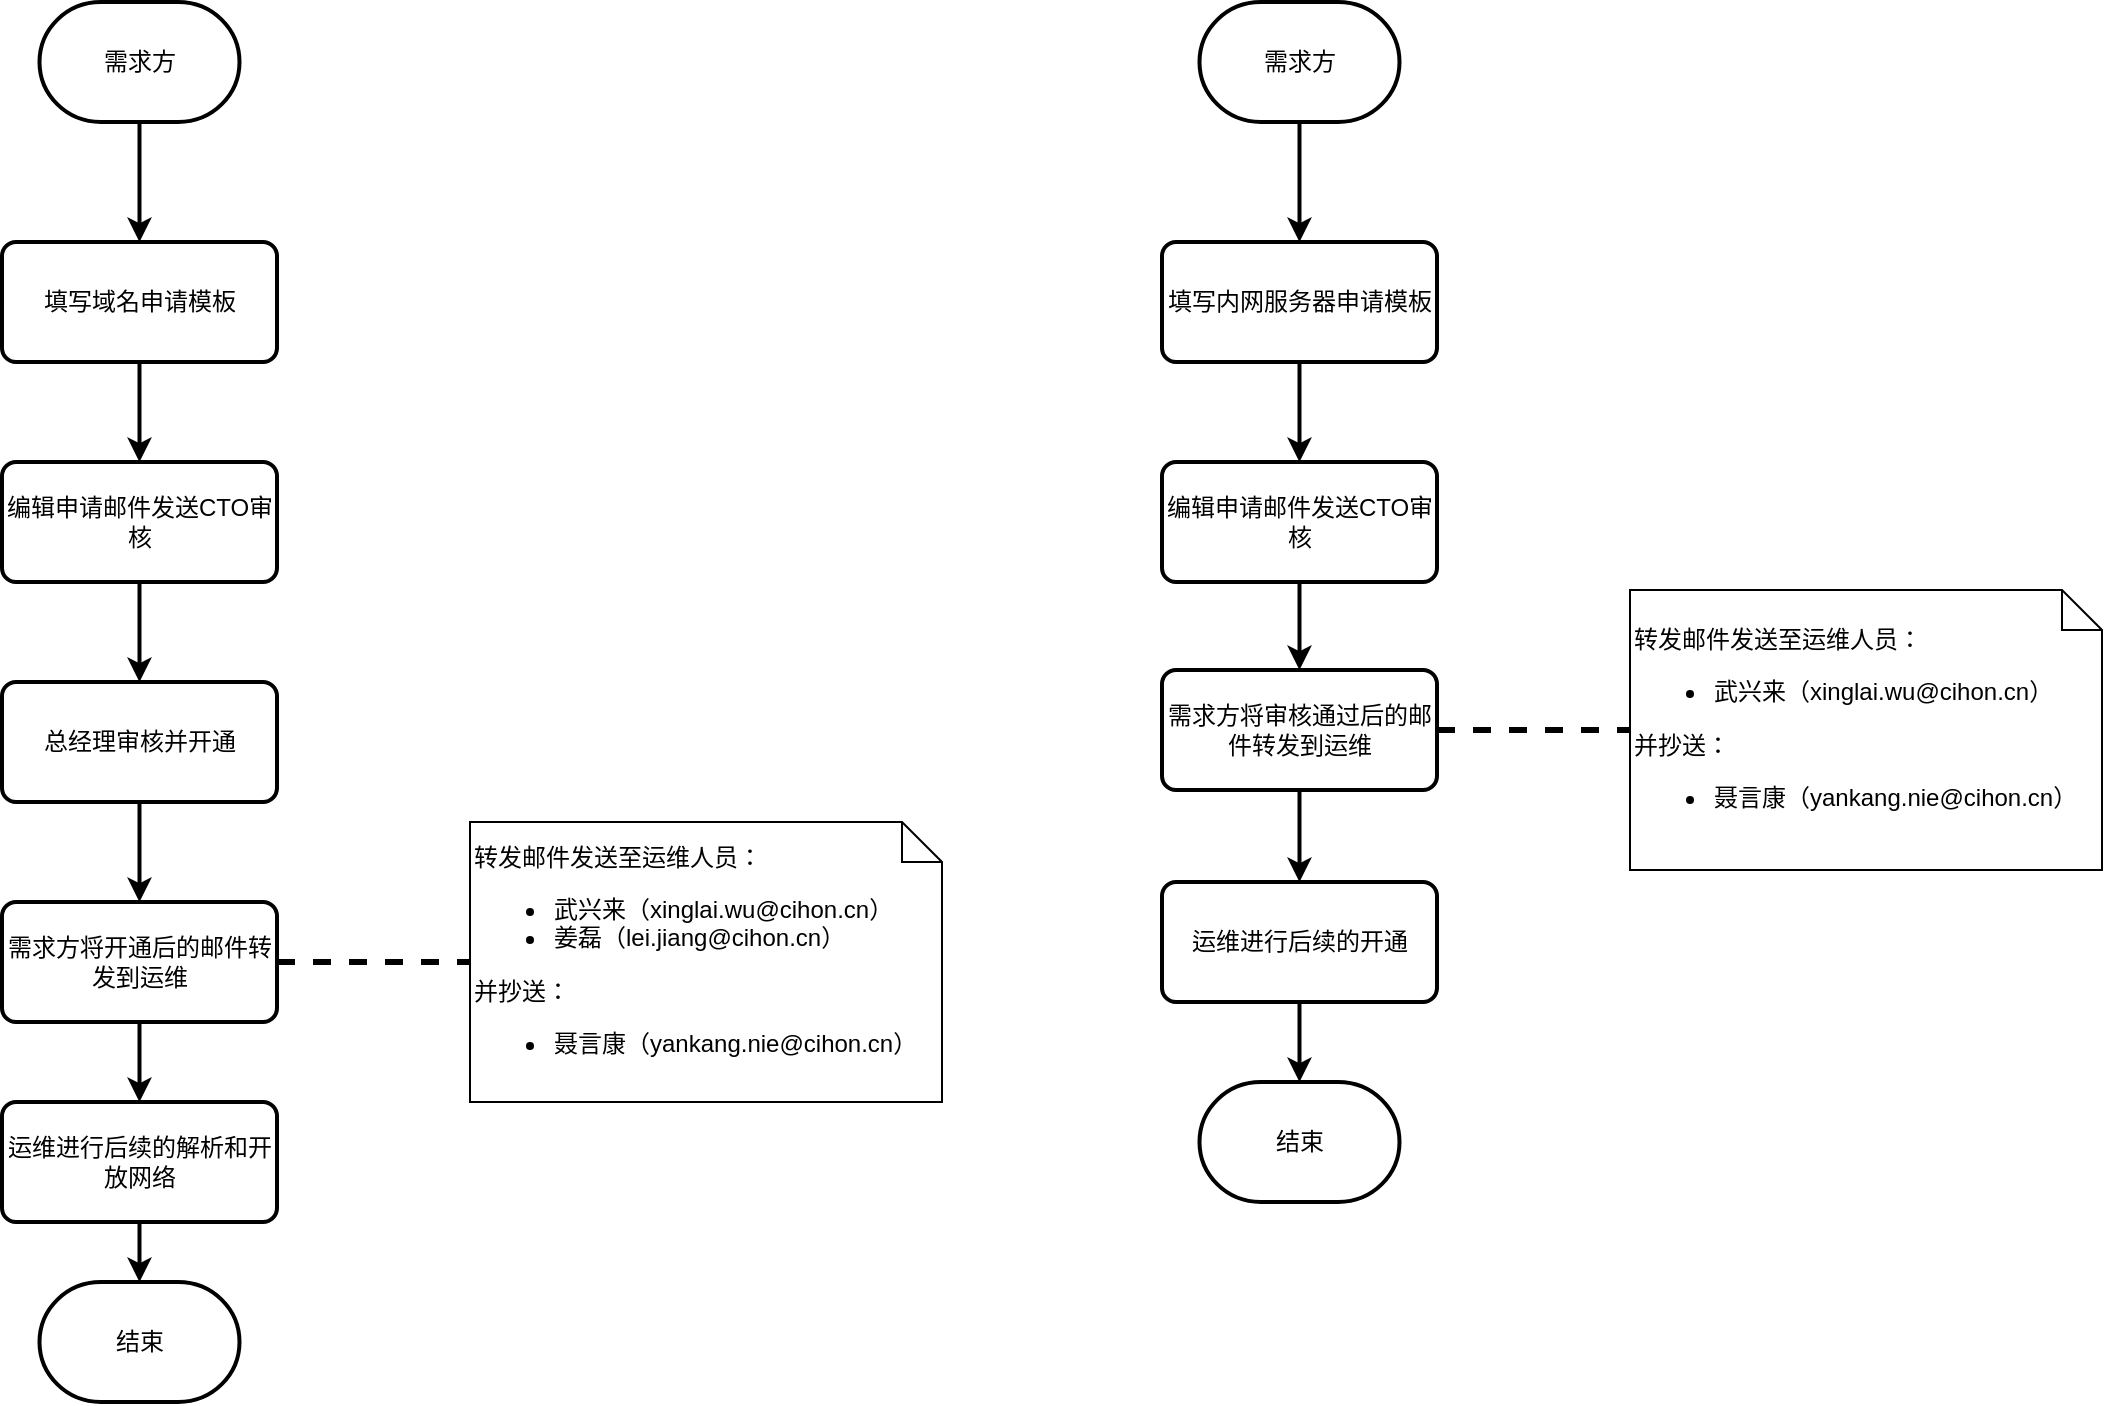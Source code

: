 <mxfile version="22.1.11" type="github">
  <diagram name="Page-1" id="Uionjew20fTVWsWUvyCe">
    <mxGraphModel dx="1434" dy="790" grid="1" gridSize="10" guides="1" tooltips="1" connect="1" arrows="1" fold="1" page="1" pageScale="1" pageWidth="827" pageHeight="1169" math="0" shadow="0">
      <root>
        <mxCell id="0" />
        <mxCell id="1" parent="0" />
        <mxCell id="w1a0JujKwXgCbb6xLYo1-13" style="edgeStyle=orthogonalEdgeStyle;rounded=0;orthogonalLoop=1;jettySize=auto;html=1;exitX=0.5;exitY=1;exitDx=0;exitDy=0;exitPerimeter=0;entryX=0.5;entryY=0;entryDx=0;entryDy=0;strokeWidth=2;" edge="1" parent="1" source="w1a0JujKwXgCbb6xLYo1-1" target="w1a0JujKwXgCbb6xLYo1-3">
          <mxGeometry relative="1" as="geometry" />
        </mxCell>
        <mxCell id="w1a0JujKwXgCbb6xLYo1-1" value="需求方" style="strokeWidth=2;html=1;shape=mxgraph.flowchart.terminator;whiteSpace=wrap;" vertex="1" parent="1">
          <mxGeometry x="198.75" y="120" width="100" height="60" as="geometry" />
        </mxCell>
        <mxCell id="w1a0JujKwXgCbb6xLYo1-12" style="edgeStyle=orthogonalEdgeStyle;rounded=0;orthogonalLoop=1;jettySize=auto;html=1;exitX=0.5;exitY=1;exitDx=0;exitDy=0;entryX=0.5;entryY=0;entryDx=0;entryDy=0;strokeWidth=2;" edge="1" parent="1" source="w1a0JujKwXgCbb6xLYo1-3" target="w1a0JujKwXgCbb6xLYo1-6">
          <mxGeometry relative="1" as="geometry" />
        </mxCell>
        <mxCell id="w1a0JujKwXgCbb6xLYo1-3" value="填写域名申请模板" style="rounded=1;whiteSpace=wrap;html=1;absoluteArcSize=1;arcSize=14;strokeWidth=2;" vertex="1" parent="1">
          <mxGeometry x="180" y="240" width="137.5" height="60" as="geometry" />
        </mxCell>
        <mxCell id="w1a0JujKwXgCbb6xLYo1-15" style="edgeStyle=orthogonalEdgeStyle;rounded=0;orthogonalLoop=1;jettySize=auto;html=1;exitX=0.5;exitY=1;exitDx=0;exitDy=0;entryX=0.5;entryY=0;entryDx=0;entryDy=0;strokeWidth=2;" edge="1" parent="1" source="w1a0JujKwXgCbb6xLYo1-4" target="w1a0JujKwXgCbb6xLYo1-8">
          <mxGeometry relative="1" as="geometry" />
        </mxCell>
        <mxCell id="w1a0JujKwXgCbb6xLYo1-4" value="总经理审核并开通" style="rounded=1;whiteSpace=wrap;html=1;absoluteArcSize=1;arcSize=14;strokeWidth=2;" vertex="1" parent="1">
          <mxGeometry x="180" y="460" width="137.5" height="60" as="geometry" />
        </mxCell>
        <mxCell id="w1a0JujKwXgCbb6xLYo1-5" value="转发邮件发送至运维人员：&lt;br&gt;&lt;ul&gt;&lt;li&gt;武兴来（xinglai.wu@cihon.cn）&lt;/li&gt;&lt;li&gt;姜磊（lei.jiang@cihon.cn）&lt;/li&gt;&lt;/ul&gt;&lt;div&gt;并抄送：&lt;/div&gt;&lt;div&gt;&lt;ul&gt;&lt;li&gt;聂言康（yankang.nie@cihon.cn）&lt;/li&gt;&lt;/ul&gt;&lt;/div&gt;" style="shape=note;size=20;whiteSpace=wrap;html=1;align=left;" vertex="1" parent="1">
          <mxGeometry x="414" y="530" width="236" height="140" as="geometry" />
        </mxCell>
        <mxCell id="w1a0JujKwXgCbb6xLYo1-14" style="edgeStyle=orthogonalEdgeStyle;rounded=0;orthogonalLoop=1;jettySize=auto;html=1;exitX=0.5;exitY=1;exitDx=0;exitDy=0;entryX=0.5;entryY=0;entryDx=0;entryDy=0;strokeWidth=2;" edge="1" parent="1" source="w1a0JujKwXgCbb6xLYo1-6" target="w1a0JujKwXgCbb6xLYo1-4">
          <mxGeometry relative="1" as="geometry" />
        </mxCell>
        <mxCell id="w1a0JujKwXgCbb6xLYo1-6" value="编辑申请邮件发送CTO审核" style="rounded=1;whiteSpace=wrap;html=1;absoluteArcSize=1;arcSize=14;strokeWidth=2;" vertex="1" parent="1">
          <mxGeometry x="180" y="350" width="137.5" height="60" as="geometry" />
        </mxCell>
        <mxCell id="w1a0JujKwXgCbb6xLYo1-16" style="edgeStyle=orthogonalEdgeStyle;rounded=0;orthogonalLoop=1;jettySize=auto;html=1;exitX=0.5;exitY=1;exitDx=0;exitDy=0;entryX=0.5;entryY=0;entryDx=0;entryDy=0;strokeWidth=2;" edge="1" parent="1" source="w1a0JujKwXgCbb6xLYo1-8" target="w1a0JujKwXgCbb6xLYo1-9">
          <mxGeometry relative="1" as="geometry" />
        </mxCell>
        <mxCell id="w1a0JujKwXgCbb6xLYo1-8" value="需求方将开通后的邮件转发到运维" style="rounded=1;whiteSpace=wrap;html=1;absoluteArcSize=1;arcSize=14;strokeWidth=2;" vertex="1" parent="1">
          <mxGeometry x="180" y="570" width="137.5" height="60" as="geometry" />
        </mxCell>
        <mxCell id="w1a0JujKwXgCbb6xLYo1-9" value="运维进行后续的解析和开放网络" style="rounded=1;whiteSpace=wrap;html=1;absoluteArcSize=1;arcSize=14;strokeWidth=2;" vertex="1" parent="1">
          <mxGeometry x="180" y="670" width="137.5" height="60" as="geometry" />
        </mxCell>
        <mxCell id="w1a0JujKwXgCbb6xLYo1-10" value="结束" style="strokeWidth=2;html=1;shape=mxgraph.flowchart.terminator;whiteSpace=wrap;" vertex="1" parent="1">
          <mxGeometry x="198.75" y="760" width="100" height="60" as="geometry" />
        </mxCell>
        <mxCell id="w1a0JujKwXgCbb6xLYo1-18" style="edgeStyle=orthogonalEdgeStyle;rounded=0;orthogonalLoop=1;jettySize=auto;html=1;exitX=1;exitY=0.5;exitDx=0;exitDy=0;entryX=0;entryY=0.5;entryDx=0;entryDy=0;entryPerimeter=0;endArrow=none;endFill=0;strokeWidth=3;dashed=1;" edge="1" parent="1" source="w1a0JujKwXgCbb6xLYo1-8" target="w1a0JujKwXgCbb6xLYo1-5">
          <mxGeometry relative="1" as="geometry" />
        </mxCell>
        <mxCell id="w1a0JujKwXgCbb6xLYo1-19" style="edgeStyle=orthogonalEdgeStyle;rounded=0;orthogonalLoop=1;jettySize=auto;html=1;exitX=0.5;exitY=1;exitDx=0;exitDy=0;entryX=0.5;entryY=0;entryDx=0;entryDy=0;entryPerimeter=0;strokeWidth=2;" edge="1" parent="1" source="w1a0JujKwXgCbb6xLYo1-9" target="w1a0JujKwXgCbb6xLYo1-10">
          <mxGeometry relative="1" as="geometry" />
        </mxCell>
        <mxCell id="w1a0JujKwXgCbb6xLYo1-21" style="edgeStyle=orthogonalEdgeStyle;rounded=0;orthogonalLoop=1;jettySize=auto;html=1;exitX=0.5;exitY=1;exitDx=0;exitDy=0;exitPerimeter=0;entryX=0.5;entryY=0;entryDx=0;entryDy=0;strokeWidth=2;" edge="1" parent="1" source="w1a0JujKwXgCbb6xLYo1-22" target="w1a0JujKwXgCbb6xLYo1-24">
          <mxGeometry relative="1" as="geometry" />
        </mxCell>
        <mxCell id="w1a0JujKwXgCbb6xLYo1-22" value="需求方" style="strokeWidth=2;html=1;shape=mxgraph.flowchart.terminator;whiteSpace=wrap;" vertex="1" parent="1">
          <mxGeometry x="778.75" y="120" width="100" height="60" as="geometry" />
        </mxCell>
        <mxCell id="w1a0JujKwXgCbb6xLYo1-23" style="edgeStyle=orthogonalEdgeStyle;rounded=0;orthogonalLoop=1;jettySize=auto;html=1;exitX=0.5;exitY=1;exitDx=0;exitDy=0;entryX=0.5;entryY=0;entryDx=0;entryDy=0;strokeWidth=2;" edge="1" parent="1" source="w1a0JujKwXgCbb6xLYo1-24" target="w1a0JujKwXgCbb6xLYo1-29">
          <mxGeometry relative="1" as="geometry" />
        </mxCell>
        <mxCell id="w1a0JujKwXgCbb6xLYo1-24" value="填写内网服务器申请模板" style="rounded=1;whiteSpace=wrap;html=1;absoluteArcSize=1;arcSize=14;strokeWidth=2;" vertex="1" parent="1">
          <mxGeometry x="760" y="240" width="137.5" height="60" as="geometry" />
        </mxCell>
        <mxCell id="w1a0JujKwXgCbb6xLYo1-27" value="转发邮件发送至运维人员：&lt;br&gt;&lt;ul&gt;&lt;li&gt;武兴来（xinglai.wu@cihon.cn）&lt;/li&gt;&lt;/ul&gt;&lt;div&gt;并抄送：&lt;/div&gt;&lt;div&gt;&lt;ul&gt;&lt;li&gt;聂言康（yankang.nie@cihon.cn）&lt;/li&gt;&lt;/ul&gt;&lt;/div&gt;" style="shape=note;size=20;whiteSpace=wrap;html=1;align=left;" vertex="1" parent="1">
          <mxGeometry x="994" y="414" width="236" height="140" as="geometry" />
        </mxCell>
        <mxCell id="w1a0JujKwXgCbb6xLYo1-28" style="edgeStyle=orthogonalEdgeStyle;rounded=0;orthogonalLoop=1;jettySize=auto;html=1;exitX=0.5;exitY=1;exitDx=0;exitDy=0;entryX=0.5;entryY=0;entryDx=0;entryDy=0;strokeWidth=2;" edge="1" parent="1" source="w1a0JujKwXgCbb6xLYo1-29" target="w1a0JujKwXgCbb6xLYo1-31">
          <mxGeometry relative="1" as="geometry">
            <mxPoint x="828.75" y="460" as="targetPoint" />
          </mxGeometry>
        </mxCell>
        <mxCell id="w1a0JujKwXgCbb6xLYo1-29" value="编辑申请邮件发送CTO审核" style="rounded=1;whiteSpace=wrap;html=1;absoluteArcSize=1;arcSize=14;strokeWidth=2;" vertex="1" parent="1">
          <mxGeometry x="760" y="350" width="137.5" height="60" as="geometry" />
        </mxCell>
        <mxCell id="w1a0JujKwXgCbb6xLYo1-30" style="edgeStyle=orthogonalEdgeStyle;rounded=0;orthogonalLoop=1;jettySize=auto;html=1;exitX=0.5;exitY=1;exitDx=0;exitDy=0;entryX=0.5;entryY=0;entryDx=0;entryDy=0;strokeWidth=2;" edge="1" parent="1" source="w1a0JujKwXgCbb6xLYo1-31" target="w1a0JujKwXgCbb6xLYo1-32">
          <mxGeometry relative="1" as="geometry">
            <mxPoint x="828.75" y="554" as="targetPoint" />
          </mxGeometry>
        </mxCell>
        <mxCell id="w1a0JujKwXgCbb6xLYo1-31" value="需求方将审核通过后的邮件转发到运维" style="rounded=1;whiteSpace=wrap;html=1;absoluteArcSize=1;arcSize=14;strokeWidth=2;" vertex="1" parent="1">
          <mxGeometry x="760" y="454" width="137.5" height="60" as="geometry" />
        </mxCell>
        <mxCell id="w1a0JujKwXgCbb6xLYo1-32" value="运维进行后续的开通" style="rounded=1;whiteSpace=wrap;html=1;absoluteArcSize=1;arcSize=14;strokeWidth=2;" vertex="1" parent="1">
          <mxGeometry x="760" y="560" width="137.5" height="60" as="geometry" />
        </mxCell>
        <mxCell id="w1a0JujKwXgCbb6xLYo1-33" value="结束" style="strokeWidth=2;html=1;shape=mxgraph.flowchart.terminator;whiteSpace=wrap;" vertex="1" parent="1">
          <mxGeometry x="778.75" y="660" width="100" height="60" as="geometry" />
        </mxCell>
        <mxCell id="w1a0JujKwXgCbb6xLYo1-34" style="edgeStyle=orthogonalEdgeStyle;rounded=0;orthogonalLoop=1;jettySize=auto;html=1;exitX=1;exitY=0.5;exitDx=0;exitDy=0;entryX=0;entryY=0.5;entryDx=0;entryDy=0;entryPerimeter=0;endArrow=none;endFill=0;strokeWidth=3;dashed=1;" edge="1" parent="1" source="w1a0JujKwXgCbb6xLYo1-31" target="w1a0JujKwXgCbb6xLYo1-27">
          <mxGeometry relative="1" as="geometry" />
        </mxCell>
        <mxCell id="w1a0JujKwXgCbb6xLYo1-35" style="edgeStyle=orthogonalEdgeStyle;rounded=0;orthogonalLoop=1;jettySize=auto;html=1;exitX=0.5;exitY=1;exitDx=0;exitDy=0;entryX=0.5;entryY=0;entryDx=0;entryDy=0;entryPerimeter=0;strokeWidth=2;" edge="1" parent="1" source="w1a0JujKwXgCbb6xLYo1-32" target="w1a0JujKwXgCbb6xLYo1-33">
          <mxGeometry relative="1" as="geometry" />
        </mxCell>
      </root>
    </mxGraphModel>
  </diagram>
</mxfile>

